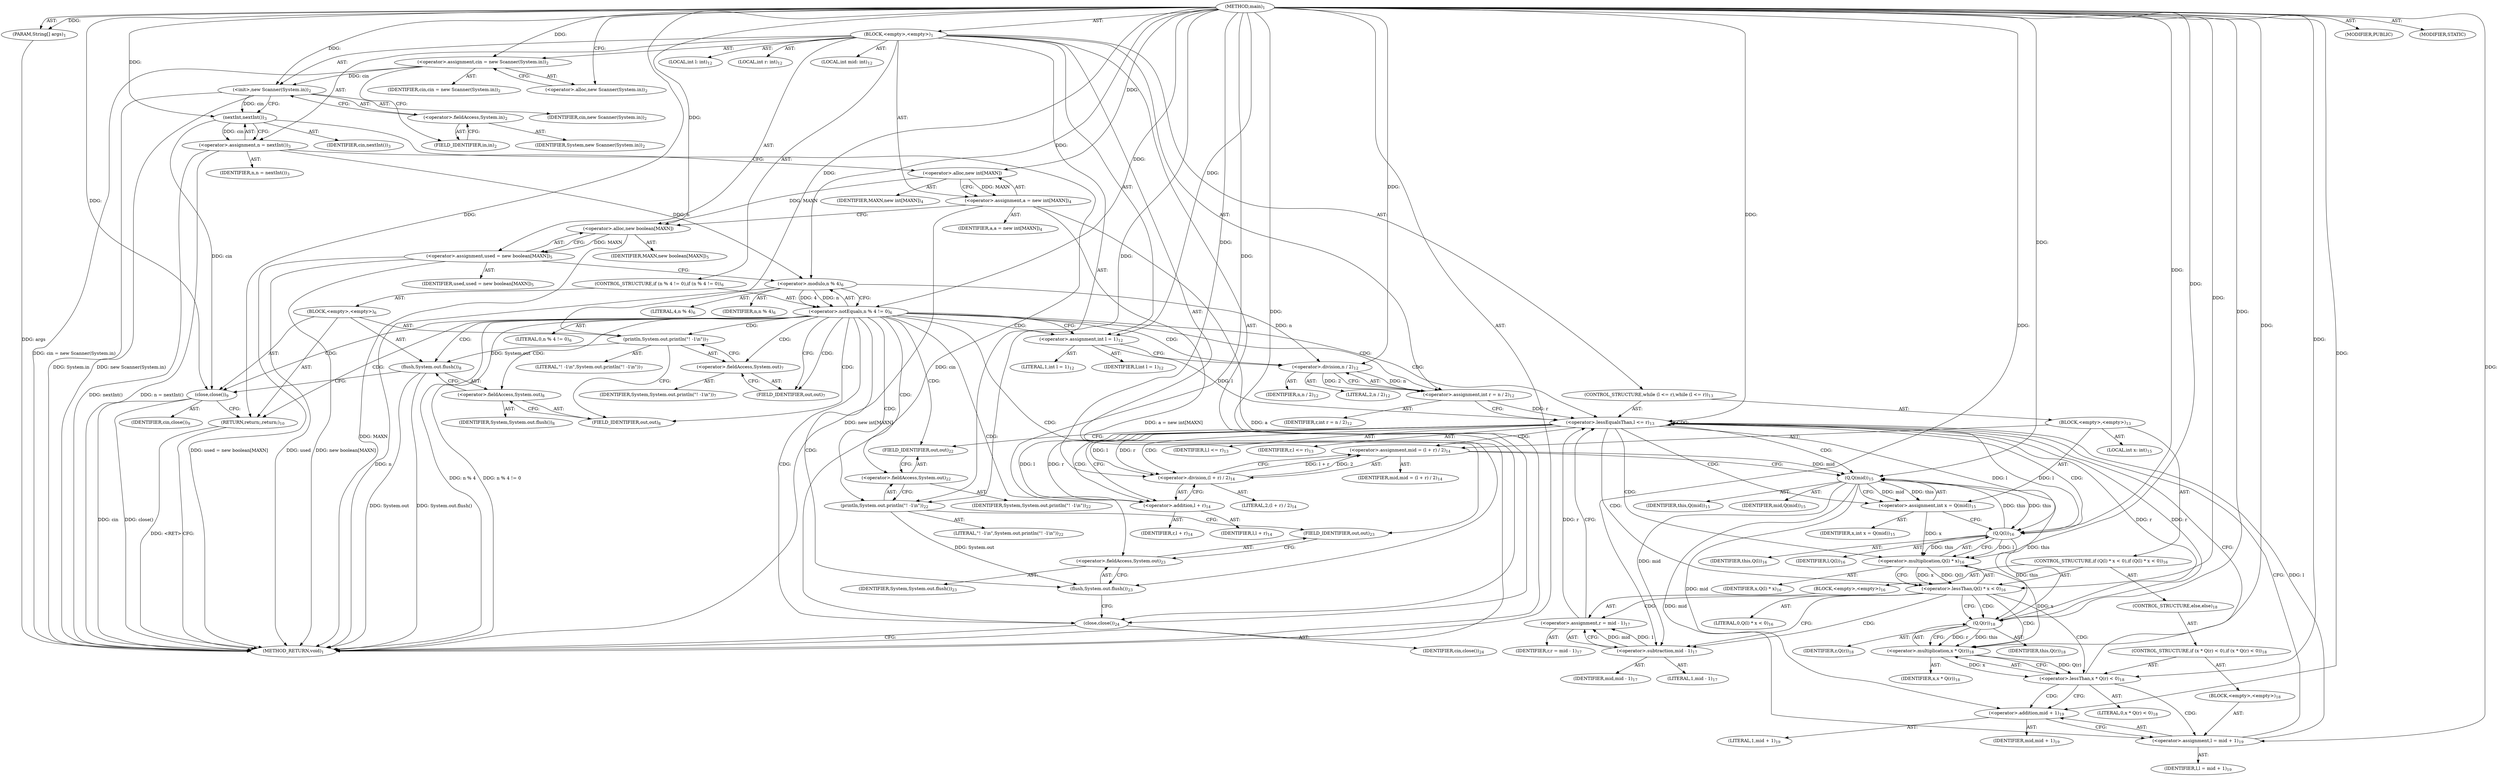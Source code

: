 digraph "main" {  
"17" [label = <(METHOD,main)<SUB>1</SUB>> ]
"18" [label = <(PARAM,String[] args)<SUB>1</SUB>> ]
"19" [label = <(BLOCK,&lt;empty&gt;,&lt;empty&gt;)<SUB>1</SUB>> ]
"20" [label = <(&lt;operator&gt;.assignment,cin = new Scanner(System.in))<SUB>2</SUB>> ]
"21" [label = <(IDENTIFIER,cin,cin = new Scanner(System.in))<SUB>2</SUB>> ]
"22" [label = <(&lt;operator&gt;.alloc,new Scanner(System.in))<SUB>2</SUB>> ]
"23" [label = <(&lt;init&gt;,new Scanner(System.in))<SUB>2</SUB>> ]
"24" [label = <(IDENTIFIER,cin,new Scanner(System.in))<SUB>2</SUB>> ]
"25" [label = <(&lt;operator&gt;.fieldAccess,System.in)<SUB>2</SUB>> ]
"26" [label = <(IDENTIFIER,System,new Scanner(System.in))<SUB>2</SUB>> ]
"27" [label = <(FIELD_IDENTIFIER,in,in)<SUB>2</SUB>> ]
"28" [label = <(&lt;operator&gt;.assignment,n = nextInt())<SUB>3</SUB>> ]
"29" [label = <(IDENTIFIER,n,n = nextInt())<SUB>3</SUB>> ]
"30" [label = <(nextInt,nextInt())<SUB>3</SUB>> ]
"31" [label = <(IDENTIFIER,cin,nextInt())<SUB>3</SUB>> ]
"32" [label = <(&lt;operator&gt;.assignment,a = new int[MAXN])<SUB>4</SUB>> ]
"33" [label = <(IDENTIFIER,a,a = new int[MAXN])<SUB>4</SUB>> ]
"34" [label = <(&lt;operator&gt;.alloc,new int[MAXN])> ]
"35" [label = <(IDENTIFIER,MAXN,new int[MAXN])<SUB>4</SUB>> ]
"36" [label = <(&lt;operator&gt;.assignment,used = new boolean[MAXN])<SUB>5</SUB>> ]
"37" [label = <(IDENTIFIER,used,used = new boolean[MAXN])<SUB>5</SUB>> ]
"38" [label = <(&lt;operator&gt;.alloc,new boolean[MAXN])> ]
"39" [label = <(IDENTIFIER,MAXN,new boolean[MAXN])<SUB>5</SUB>> ]
"40" [label = <(CONTROL_STRUCTURE,if (n % 4 != 0),if (n % 4 != 0))<SUB>6</SUB>> ]
"41" [label = <(&lt;operator&gt;.notEquals,n % 4 != 0)<SUB>6</SUB>> ]
"42" [label = <(&lt;operator&gt;.modulo,n % 4)<SUB>6</SUB>> ]
"43" [label = <(IDENTIFIER,n,n % 4)<SUB>6</SUB>> ]
"44" [label = <(LITERAL,4,n % 4)<SUB>6</SUB>> ]
"45" [label = <(LITERAL,0,n % 4 != 0)<SUB>6</SUB>> ]
"46" [label = <(BLOCK,&lt;empty&gt;,&lt;empty&gt;)<SUB>6</SUB>> ]
"47" [label = <(println,System.out.println(&quot;! -1\n&quot;))<SUB>7</SUB>> ]
"48" [label = <(&lt;operator&gt;.fieldAccess,System.out)<SUB>7</SUB>> ]
"49" [label = <(IDENTIFIER,System,System.out.println(&quot;! -1\n&quot;))<SUB>7</SUB>> ]
"50" [label = <(FIELD_IDENTIFIER,out,out)<SUB>7</SUB>> ]
"51" [label = <(LITERAL,&quot;! -1\n&quot;,System.out.println(&quot;! -1\n&quot;))<SUB>7</SUB>> ]
"52" [label = <(flush,System.out.flush())<SUB>8</SUB>> ]
"53" [label = <(&lt;operator&gt;.fieldAccess,System.out)<SUB>8</SUB>> ]
"54" [label = <(IDENTIFIER,System,System.out.flush())<SUB>8</SUB>> ]
"55" [label = <(FIELD_IDENTIFIER,out,out)<SUB>8</SUB>> ]
"56" [label = <(close,close())<SUB>9</SUB>> ]
"57" [label = <(IDENTIFIER,cin,close())<SUB>9</SUB>> ]
"58" [label = <(RETURN,return;,return;)<SUB>10</SUB>> ]
"59" [label = <(LOCAL,int l: int)<SUB>12</SUB>> ]
"60" [label = <(LOCAL,int r: int)<SUB>12</SUB>> ]
"61" [label = <(LOCAL,int mid: int)<SUB>12</SUB>> ]
"62" [label = <(&lt;operator&gt;.assignment,int l = 1)<SUB>12</SUB>> ]
"63" [label = <(IDENTIFIER,l,int l = 1)<SUB>12</SUB>> ]
"64" [label = <(LITERAL,1,int l = 1)<SUB>12</SUB>> ]
"65" [label = <(&lt;operator&gt;.assignment,int r = n / 2)<SUB>12</SUB>> ]
"66" [label = <(IDENTIFIER,r,int r = n / 2)<SUB>12</SUB>> ]
"67" [label = <(&lt;operator&gt;.division,n / 2)<SUB>12</SUB>> ]
"68" [label = <(IDENTIFIER,n,n / 2)<SUB>12</SUB>> ]
"69" [label = <(LITERAL,2,n / 2)<SUB>12</SUB>> ]
"70" [label = <(CONTROL_STRUCTURE,while (l &lt;= r),while (l &lt;= r))<SUB>13</SUB>> ]
"71" [label = <(&lt;operator&gt;.lessEqualsThan,l &lt;= r)<SUB>13</SUB>> ]
"72" [label = <(IDENTIFIER,l,l &lt;= r)<SUB>13</SUB>> ]
"73" [label = <(IDENTIFIER,r,l &lt;= r)<SUB>13</SUB>> ]
"74" [label = <(BLOCK,&lt;empty&gt;,&lt;empty&gt;)<SUB>13</SUB>> ]
"75" [label = <(&lt;operator&gt;.assignment,mid = (l + r) / 2)<SUB>14</SUB>> ]
"76" [label = <(IDENTIFIER,mid,mid = (l + r) / 2)<SUB>14</SUB>> ]
"77" [label = <(&lt;operator&gt;.division,(l + r) / 2)<SUB>14</SUB>> ]
"78" [label = <(&lt;operator&gt;.addition,l + r)<SUB>14</SUB>> ]
"79" [label = <(IDENTIFIER,l,l + r)<SUB>14</SUB>> ]
"80" [label = <(IDENTIFIER,r,l + r)<SUB>14</SUB>> ]
"81" [label = <(LITERAL,2,(l + r) / 2)<SUB>14</SUB>> ]
"82" [label = <(LOCAL,int x: int)<SUB>15</SUB>> ]
"83" [label = <(&lt;operator&gt;.assignment,int x = Q(mid))<SUB>15</SUB>> ]
"84" [label = <(IDENTIFIER,x,int x = Q(mid))<SUB>15</SUB>> ]
"85" [label = <(Q,Q(mid))<SUB>15</SUB>> ]
"86" [label = <(IDENTIFIER,this,Q(mid))<SUB>15</SUB>> ]
"87" [label = <(IDENTIFIER,mid,Q(mid))<SUB>15</SUB>> ]
"88" [label = <(CONTROL_STRUCTURE,if (Q(l) * x &lt; 0),if (Q(l) * x &lt; 0))<SUB>16</SUB>> ]
"89" [label = <(&lt;operator&gt;.lessThan,Q(l) * x &lt; 0)<SUB>16</SUB>> ]
"90" [label = <(&lt;operator&gt;.multiplication,Q(l) * x)<SUB>16</SUB>> ]
"91" [label = <(Q,Q(l))<SUB>16</SUB>> ]
"92" [label = <(IDENTIFIER,this,Q(l))<SUB>16</SUB>> ]
"93" [label = <(IDENTIFIER,l,Q(l))<SUB>16</SUB>> ]
"94" [label = <(IDENTIFIER,x,Q(l) * x)<SUB>16</SUB>> ]
"95" [label = <(LITERAL,0,Q(l) * x &lt; 0)<SUB>16</SUB>> ]
"96" [label = <(BLOCK,&lt;empty&gt;,&lt;empty&gt;)<SUB>16</SUB>> ]
"97" [label = <(&lt;operator&gt;.assignment,r = mid - 1)<SUB>17</SUB>> ]
"98" [label = <(IDENTIFIER,r,r = mid - 1)<SUB>17</SUB>> ]
"99" [label = <(&lt;operator&gt;.subtraction,mid - 1)<SUB>17</SUB>> ]
"100" [label = <(IDENTIFIER,mid,mid - 1)<SUB>17</SUB>> ]
"101" [label = <(LITERAL,1,mid - 1)<SUB>17</SUB>> ]
"102" [label = <(CONTROL_STRUCTURE,else,else)<SUB>18</SUB>> ]
"103" [label = <(CONTROL_STRUCTURE,if (x * Q(r) &lt; 0),if (x * Q(r) &lt; 0))<SUB>18</SUB>> ]
"104" [label = <(&lt;operator&gt;.lessThan,x * Q(r) &lt; 0)<SUB>18</SUB>> ]
"105" [label = <(&lt;operator&gt;.multiplication,x * Q(r))<SUB>18</SUB>> ]
"106" [label = <(IDENTIFIER,x,x * Q(r))<SUB>18</SUB>> ]
"107" [label = <(Q,Q(r))<SUB>18</SUB>> ]
"108" [label = <(IDENTIFIER,this,Q(r))<SUB>18</SUB>> ]
"109" [label = <(IDENTIFIER,r,Q(r))<SUB>18</SUB>> ]
"110" [label = <(LITERAL,0,x * Q(r) &lt; 0)<SUB>18</SUB>> ]
"111" [label = <(BLOCK,&lt;empty&gt;,&lt;empty&gt;)<SUB>18</SUB>> ]
"112" [label = <(&lt;operator&gt;.assignment,l = mid + 1)<SUB>19</SUB>> ]
"113" [label = <(IDENTIFIER,l,l = mid + 1)<SUB>19</SUB>> ]
"114" [label = <(&lt;operator&gt;.addition,mid + 1)<SUB>19</SUB>> ]
"115" [label = <(IDENTIFIER,mid,mid + 1)<SUB>19</SUB>> ]
"116" [label = <(LITERAL,1,mid + 1)<SUB>19</SUB>> ]
"117" [label = <(println,System.out.println(&quot;! -1\n&quot;))<SUB>22</SUB>> ]
"118" [label = <(&lt;operator&gt;.fieldAccess,System.out)<SUB>22</SUB>> ]
"119" [label = <(IDENTIFIER,System,System.out.println(&quot;! -1\n&quot;))<SUB>22</SUB>> ]
"120" [label = <(FIELD_IDENTIFIER,out,out)<SUB>22</SUB>> ]
"121" [label = <(LITERAL,&quot;! -1\n&quot;,System.out.println(&quot;! -1\n&quot;))<SUB>22</SUB>> ]
"122" [label = <(flush,System.out.flush())<SUB>23</SUB>> ]
"123" [label = <(&lt;operator&gt;.fieldAccess,System.out)<SUB>23</SUB>> ]
"124" [label = <(IDENTIFIER,System,System.out.flush())<SUB>23</SUB>> ]
"125" [label = <(FIELD_IDENTIFIER,out,out)<SUB>23</SUB>> ]
"126" [label = <(close,close())<SUB>24</SUB>> ]
"127" [label = <(IDENTIFIER,cin,close())<SUB>24</SUB>> ]
"128" [label = <(MODIFIER,PUBLIC)> ]
"129" [label = <(MODIFIER,STATIC)> ]
"130" [label = <(METHOD_RETURN,void)<SUB>1</SUB>> ]
  "17" -> "18"  [ label = "AST: "] 
  "17" -> "19"  [ label = "AST: "] 
  "17" -> "128"  [ label = "AST: "] 
  "17" -> "129"  [ label = "AST: "] 
  "17" -> "130"  [ label = "AST: "] 
  "19" -> "20"  [ label = "AST: "] 
  "19" -> "23"  [ label = "AST: "] 
  "19" -> "28"  [ label = "AST: "] 
  "19" -> "32"  [ label = "AST: "] 
  "19" -> "36"  [ label = "AST: "] 
  "19" -> "40"  [ label = "AST: "] 
  "19" -> "59"  [ label = "AST: "] 
  "19" -> "60"  [ label = "AST: "] 
  "19" -> "61"  [ label = "AST: "] 
  "19" -> "62"  [ label = "AST: "] 
  "19" -> "65"  [ label = "AST: "] 
  "19" -> "70"  [ label = "AST: "] 
  "19" -> "117"  [ label = "AST: "] 
  "19" -> "122"  [ label = "AST: "] 
  "19" -> "126"  [ label = "AST: "] 
  "20" -> "21"  [ label = "AST: "] 
  "20" -> "22"  [ label = "AST: "] 
  "23" -> "24"  [ label = "AST: "] 
  "23" -> "25"  [ label = "AST: "] 
  "25" -> "26"  [ label = "AST: "] 
  "25" -> "27"  [ label = "AST: "] 
  "28" -> "29"  [ label = "AST: "] 
  "28" -> "30"  [ label = "AST: "] 
  "30" -> "31"  [ label = "AST: "] 
  "32" -> "33"  [ label = "AST: "] 
  "32" -> "34"  [ label = "AST: "] 
  "34" -> "35"  [ label = "AST: "] 
  "36" -> "37"  [ label = "AST: "] 
  "36" -> "38"  [ label = "AST: "] 
  "38" -> "39"  [ label = "AST: "] 
  "40" -> "41"  [ label = "AST: "] 
  "40" -> "46"  [ label = "AST: "] 
  "41" -> "42"  [ label = "AST: "] 
  "41" -> "45"  [ label = "AST: "] 
  "42" -> "43"  [ label = "AST: "] 
  "42" -> "44"  [ label = "AST: "] 
  "46" -> "47"  [ label = "AST: "] 
  "46" -> "52"  [ label = "AST: "] 
  "46" -> "56"  [ label = "AST: "] 
  "46" -> "58"  [ label = "AST: "] 
  "47" -> "48"  [ label = "AST: "] 
  "47" -> "51"  [ label = "AST: "] 
  "48" -> "49"  [ label = "AST: "] 
  "48" -> "50"  [ label = "AST: "] 
  "52" -> "53"  [ label = "AST: "] 
  "53" -> "54"  [ label = "AST: "] 
  "53" -> "55"  [ label = "AST: "] 
  "56" -> "57"  [ label = "AST: "] 
  "62" -> "63"  [ label = "AST: "] 
  "62" -> "64"  [ label = "AST: "] 
  "65" -> "66"  [ label = "AST: "] 
  "65" -> "67"  [ label = "AST: "] 
  "67" -> "68"  [ label = "AST: "] 
  "67" -> "69"  [ label = "AST: "] 
  "70" -> "71"  [ label = "AST: "] 
  "70" -> "74"  [ label = "AST: "] 
  "71" -> "72"  [ label = "AST: "] 
  "71" -> "73"  [ label = "AST: "] 
  "74" -> "75"  [ label = "AST: "] 
  "74" -> "82"  [ label = "AST: "] 
  "74" -> "83"  [ label = "AST: "] 
  "74" -> "88"  [ label = "AST: "] 
  "75" -> "76"  [ label = "AST: "] 
  "75" -> "77"  [ label = "AST: "] 
  "77" -> "78"  [ label = "AST: "] 
  "77" -> "81"  [ label = "AST: "] 
  "78" -> "79"  [ label = "AST: "] 
  "78" -> "80"  [ label = "AST: "] 
  "83" -> "84"  [ label = "AST: "] 
  "83" -> "85"  [ label = "AST: "] 
  "85" -> "86"  [ label = "AST: "] 
  "85" -> "87"  [ label = "AST: "] 
  "88" -> "89"  [ label = "AST: "] 
  "88" -> "96"  [ label = "AST: "] 
  "88" -> "102"  [ label = "AST: "] 
  "89" -> "90"  [ label = "AST: "] 
  "89" -> "95"  [ label = "AST: "] 
  "90" -> "91"  [ label = "AST: "] 
  "90" -> "94"  [ label = "AST: "] 
  "91" -> "92"  [ label = "AST: "] 
  "91" -> "93"  [ label = "AST: "] 
  "96" -> "97"  [ label = "AST: "] 
  "97" -> "98"  [ label = "AST: "] 
  "97" -> "99"  [ label = "AST: "] 
  "99" -> "100"  [ label = "AST: "] 
  "99" -> "101"  [ label = "AST: "] 
  "102" -> "103"  [ label = "AST: "] 
  "103" -> "104"  [ label = "AST: "] 
  "103" -> "111"  [ label = "AST: "] 
  "104" -> "105"  [ label = "AST: "] 
  "104" -> "110"  [ label = "AST: "] 
  "105" -> "106"  [ label = "AST: "] 
  "105" -> "107"  [ label = "AST: "] 
  "107" -> "108"  [ label = "AST: "] 
  "107" -> "109"  [ label = "AST: "] 
  "111" -> "112"  [ label = "AST: "] 
  "112" -> "113"  [ label = "AST: "] 
  "112" -> "114"  [ label = "AST: "] 
  "114" -> "115"  [ label = "AST: "] 
  "114" -> "116"  [ label = "AST: "] 
  "117" -> "118"  [ label = "AST: "] 
  "117" -> "121"  [ label = "AST: "] 
  "118" -> "119"  [ label = "AST: "] 
  "118" -> "120"  [ label = "AST: "] 
  "122" -> "123"  [ label = "AST: "] 
  "123" -> "124"  [ label = "AST: "] 
  "123" -> "125"  [ label = "AST: "] 
  "126" -> "127"  [ label = "AST: "] 
  "20" -> "27"  [ label = "CFG: "] 
  "23" -> "30"  [ label = "CFG: "] 
  "28" -> "34"  [ label = "CFG: "] 
  "32" -> "38"  [ label = "CFG: "] 
  "36" -> "42"  [ label = "CFG: "] 
  "62" -> "67"  [ label = "CFG: "] 
  "65" -> "71"  [ label = "CFG: "] 
  "117" -> "125"  [ label = "CFG: "] 
  "122" -> "126"  [ label = "CFG: "] 
  "126" -> "130"  [ label = "CFG: "] 
  "22" -> "20"  [ label = "CFG: "] 
  "25" -> "23"  [ label = "CFG: "] 
  "30" -> "28"  [ label = "CFG: "] 
  "34" -> "32"  [ label = "CFG: "] 
  "38" -> "36"  [ label = "CFG: "] 
  "41" -> "50"  [ label = "CFG: "] 
  "41" -> "62"  [ label = "CFG: "] 
  "67" -> "65"  [ label = "CFG: "] 
  "71" -> "78"  [ label = "CFG: "] 
  "71" -> "120"  [ label = "CFG: "] 
  "118" -> "117"  [ label = "CFG: "] 
  "123" -> "122"  [ label = "CFG: "] 
  "27" -> "25"  [ label = "CFG: "] 
  "42" -> "41"  [ label = "CFG: "] 
  "47" -> "55"  [ label = "CFG: "] 
  "52" -> "56"  [ label = "CFG: "] 
  "56" -> "58"  [ label = "CFG: "] 
  "58" -> "130"  [ label = "CFG: "] 
  "75" -> "85"  [ label = "CFG: "] 
  "83" -> "91"  [ label = "CFG: "] 
  "120" -> "118"  [ label = "CFG: "] 
  "125" -> "123"  [ label = "CFG: "] 
  "48" -> "47"  [ label = "CFG: "] 
  "53" -> "52"  [ label = "CFG: "] 
  "77" -> "75"  [ label = "CFG: "] 
  "85" -> "83"  [ label = "CFG: "] 
  "89" -> "99"  [ label = "CFG: "] 
  "89" -> "107"  [ label = "CFG: "] 
  "50" -> "48"  [ label = "CFG: "] 
  "55" -> "53"  [ label = "CFG: "] 
  "78" -> "77"  [ label = "CFG: "] 
  "90" -> "89"  [ label = "CFG: "] 
  "97" -> "71"  [ label = "CFG: "] 
  "91" -> "90"  [ label = "CFG: "] 
  "99" -> "97"  [ label = "CFG: "] 
  "104" -> "71"  [ label = "CFG: "] 
  "104" -> "114"  [ label = "CFG: "] 
  "105" -> "104"  [ label = "CFG: "] 
  "112" -> "71"  [ label = "CFG: "] 
  "107" -> "105"  [ label = "CFG: "] 
  "114" -> "112"  [ label = "CFG: "] 
  "17" -> "22"  [ label = "CFG: "] 
  "58" -> "130"  [ label = "DDG: &lt;RET&gt;"] 
  "18" -> "130"  [ label = "DDG: args"] 
  "20" -> "130"  [ label = "DDG: cin = new Scanner(System.in)"] 
  "23" -> "130"  [ label = "DDG: System.in"] 
  "23" -> "130"  [ label = "DDG: new Scanner(System.in)"] 
  "28" -> "130"  [ label = "DDG: nextInt()"] 
  "28" -> "130"  [ label = "DDG: n = nextInt()"] 
  "32" -> "130"  [ label = "DDG: new int[MAXN]"] 
  "32" -> "130"  [ label = "DDG: a = new int[MAXN]"] 
  "38" -> "130"  [ label = "DDG: MAXN"] 
  "36" -> "130"  [ label = "DDG: new boolean[MAXN]"] 
  "36" -> "130"  [ label = "DDG: used = new boolean[MAXN]"] 
  "42" -> "130"  [ label = "DDG: n"] 
  "41" -> "130"  [ label = "DDG: n % 4"] 
  "41" -> "130"  [ label = "DDG: n % 4 != 0"] 
  "52" -> "130"  [ label = "DDG: System.out"] 
  "52" -> "130"  [ label = "DDG: System.out.flush()"] 
  "56" -> "130"  [ label = "DDG: cin"] 
  "56" -> "130"  [ label = "DDG: close()"] 
  "36" -> "130"  [ label = "DDG: used"] 
  "32" -> "130"  [ label = "DDG: a"] 
  "17" -> "18"  [ label = "DDG: "] 
  "17" -> "20"  [ label = "DDG: "] 
  "30" -> "28"  [ label = "DDG: cin"] 
  "34" -> "32"  [ label = "DDG: MAXN"] 
  "38" -> "36"  [ label = "DDG: MAXN"] 
  "17" -> "62"  [ label = "DDG: "] 
  "67" -> "65"  [ label = "DDG: n"] 
  "67" -> "65"  [ label = "DDG: 2"] 
  "20" -> "23"  [ label = "DDG: cin"] 
  "17" -> "23"  [ label = "DDG: "] 
  "17" -> "117"  [ label = "DDG: "] 
  "117" -> "122"  [ label = "DDG: System.out"] 
  "30" -> "126"  [ label = "DDG: cin"] 
  "17" -> "126"  [ label = "DDG: "] 
  "23" -> "30"  [ label = "DDG: cin"] 
  "17" -> "30"  [ label = "DDG: "] 
  "17" -> "34"  [ label = "DDG: "] 
  "34" -> "38"  [ label = "DDG: MAXN"] 
  "17" -> "38"  [ label = "DDG: "] 
  "42" -> "41"  [ label = "DDG: n"] 
  "42" -> "41"  [ label = "DDG: 4"] 
  "17" -> "41"  [ label = "DDG: "] 
  "17" -> "58"  [ label = "DDG: "] 
  "42" -> "67"  [ label = "DDG: n"] 
  "17" -> "67"  [ label = "DDG: "] 
  "62" -> "71"  [ label = "DDG: l"] 
  "91" -> "71"  [ label = "DDG: l"] 
  "112" -> "71"  [ label = "DDG: l"] 
  "17" -> "71"  [ label = "DDG: "] 
  "65" -> "71"  [ label = "DDG: r"] 
  "107" -> "71"  [ label = "DDG: r"] 
  "97" -> "71"  [ label = "DDG: r"] 
  "77" -> "75"  [ label = "DDG: l + r"] 
  "77" -> "75"  [ label = "DDG: 2"] 
  "85" -> "83"  [ label = "DDG: this"] 
  "85" -> "83"  [ label = "DDG: mid"] 
  "28" -> "42"  [ label = "DDG: n"] 
  "17" -> "42"  [ label = "DDG: "] 
  "17" -> "47"  [ label = "DDG: "] 
  "47" -> "52"  [ label = "DDG: System.out"] 
  "30" -> "56"  [ label = "DDG: cin"] 
  "17" -> "56"  [ label = "DDG: "] 
  "71" -> "77"  [ label = "DDG: l"] 
  "17" -> "77"  [ label = "DDG: "] 
  "71" -> "77"  [ label = "DDG: r"] 
  "91" -> "85"  [ label = "DDG: this"] 
  "107" -> "85"  [ label = "DDG: this"] 
  "17" -> "85"  [ label = "DDG: "] 
  "75" -> "85"  [ label = "DDG: mid"] 
  "90" -> "89"  [ label = "DDG: Q(l)"] 
  "90" -> "89"  [ label = "DDG: x"] 
  "17" -> "89"  [ label = "DDG: "] 
  "99" -> "97"  [ label = "DDG: mid"] 
  "99" -> "97"  [ label = "DDG: 1"] 
  "71" -> "78"  [ label = "DDG: l"] 
  "17" -> "78"  [ label = "DDG: "] 
  "71" -> "78"  [ label = "DDG: r"] 
  "91" -> "90"  [ label = "DDG: this"] 
  "91" -> "90"  [ label = "DDG: l"] 
  "83" -> "90"  [ label = "DDG: x"] 
  "17" -> "90"  [ label = "DDG: "] 
  "85" -> "91"  [ label = "DDG: this"] 
  "17" -> "91"  [ label = "DDG: "] 
  "71" -> "91"  [ label = "DDG: l"] 
  "85" -> "99"  [ label = "DDG: mid"] 
  "17" -> "99"  [ label = "DDG: "] 
  "105" -> "104"  [ label = "DDG: x"] 
  "105" -> "104"  [ label = "DDG: Q(r)"] 
  "17" -> "104"  [ label = "DDG: "] 
  "85" -> "112"  [ label = "DDG: mid"] 
  "17" -> "112"  [ label = "DDG: "] 
  "90" -> "105"  [ label = "DDG: x"] 
  "17" -> "105"  [ label = "DDG: "] 
  "107" -> "105"  [ label = "DDG: this"] 
  "107" -> "105"  [ label = "DDG: r"] 
  "91" -> "107"  [ label = "DDG: this"] 
  "17" -> "107"  [ label = "DDG: "] 
  "71" -> "107"  [ label = "DDG: r"] 
  "85" -> "114"  [ label = "DDG: mid"] 
  "17" -> "114"  [ label = "DDG: "] 
  "41" -> "47"  [ label = "CDG: "] 
  "41" -> "48"  [ label = "CDG: "] 
  "41" -> "120"  [ label = "CDG: "] 
  "41" -> "52"  [ label = "CDG: "] 
  "41" -> "122"  [ label = "CDG: "] 
  "41" -> "56"  [ label = "CDG: "] 
  "41" -> "67"  [ label = "CDG: "] 
  "41" -> "123"  [ label = "CDG: "] 
  "41" -> "65"  [ label = "CDG: "] 
  "41" -> "50"  [ label = "CDG: "] 
  "41" -> "126"  [ label = "CDG: "] 
  "41" -> "58"  [ label = "CDG: "] 
  "41" -> "71"  [ label = "CDG: "] 
  "41" -> "118"  [ label = "CDG: "] 
  "41" -> "53"  [ label = "CDG: "] 
  "41" -> "117"  [ label = "CDG: "] 
  "41" -> "55"  [ label = "CDG: "] 
  "41" -> "125"  [ label = "CDG: "] 
  "41" -> "62"  [ label = "CDG: "] 
  "71" -> "77"  [ label = "CDG: "] 
  "71" -> "89"  [ label = "CDG: "] 
  "71" -> "75"  [ label = "CDG: "] 
  "71" -> "85"  [ label = "CDG: "] 
  "71" -> "91"  [ label = "CDG: "] 
  "71" -> "90"  [ label = "CDG: "] 
  "71" -> "83"  [ label = "CDG: "] 
  "71" -> "71"  [ label = "CDG: "] 
  "71" -> "78"  [ label = "CDG: "] 
  "89" -> "107"  [ label = "CDG: "] 
  "89" -> "99"  [ label = "CDG: "] 
  "89" -> "104"  [ label = "CDG: "] 
  "89" -> "97"  [ label = "CDG: "] 
  "89" -> "105"  [ label = "CDG: "] 
  "104" -> "114"  [ label = "CDG: "] 
  "104" -> "112"  [ label = "CDG: "] 
}
